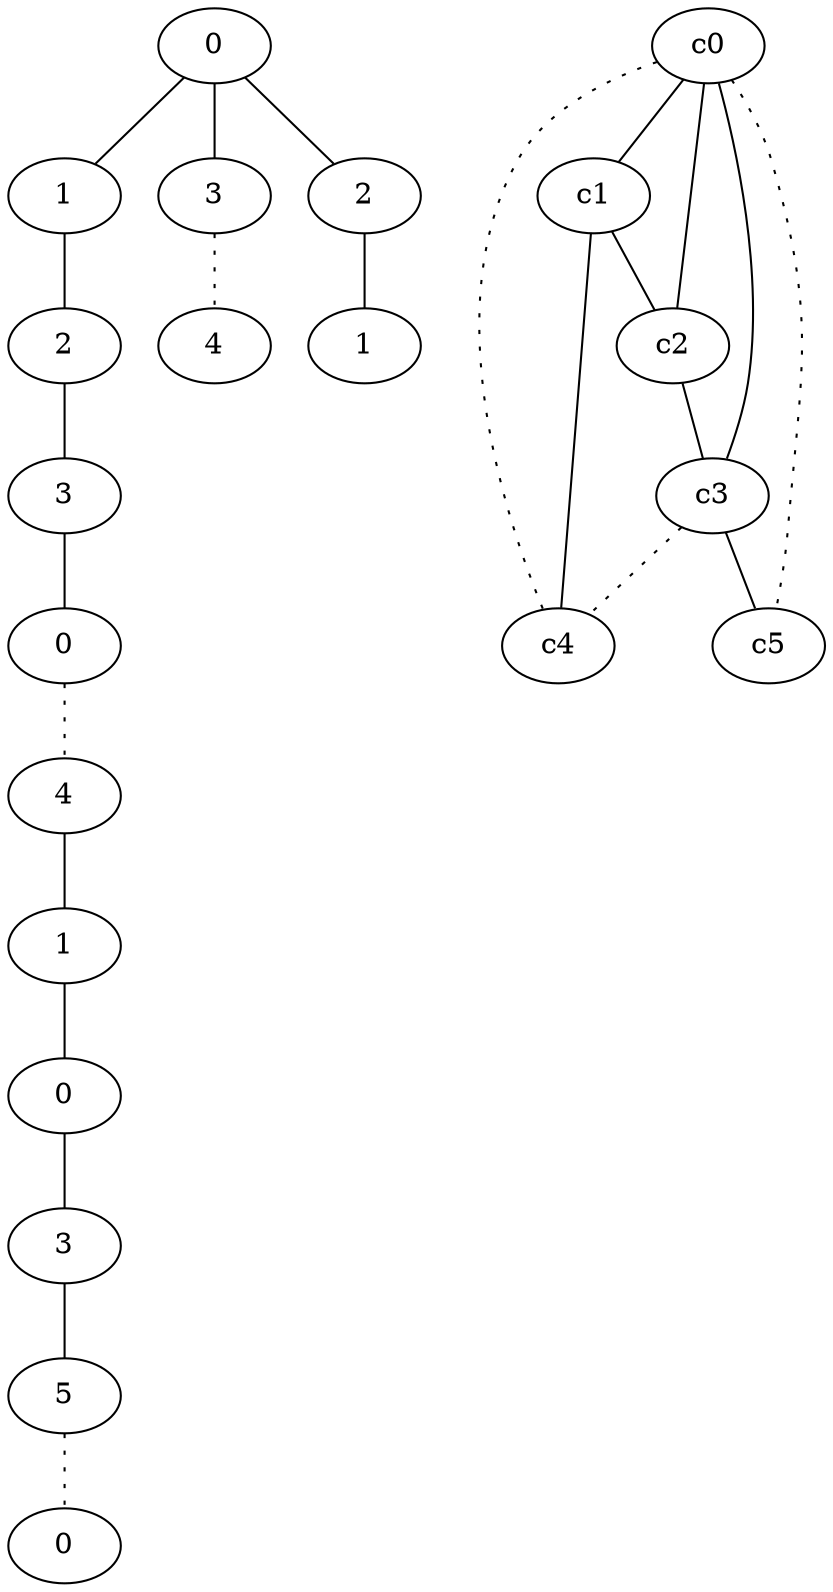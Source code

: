graph {
a0[label=0];
a1[label=1];
a2[label=2];
a3[label=3];
a4[label=0];
a5[label=4];
a6[label=1];
a7[label=0];
a8[label=3];
a9[label=5];
a10[label=0];
a11[label=3];
a12[label=4];
a13[label=2];
a14[label=1];
a0 -- a1;
a0 -- a11;
a0 -- a13;
a1 -- a2;
a2 -- a3;
a3 -- a4;
a4 -- a5 [style=dotted];
a5 -- a6;
a6 -- a7;
a7 -- a8;
a8 -- a9;
a9 -- a10 [style=dotted];
a11 -- a12 [style=dotted];
a13 -- a14;
c0 -- c1;
c0 -- c2;
c0 -- c3;
c0 -- c4 [style=dotted];
c0 -- c5 [style=dotted];
c1 -- c2;
c1 -- c4;
c2 -- c3;
c3 -- c4 [style=dotted];
c3 -- c5;
}
